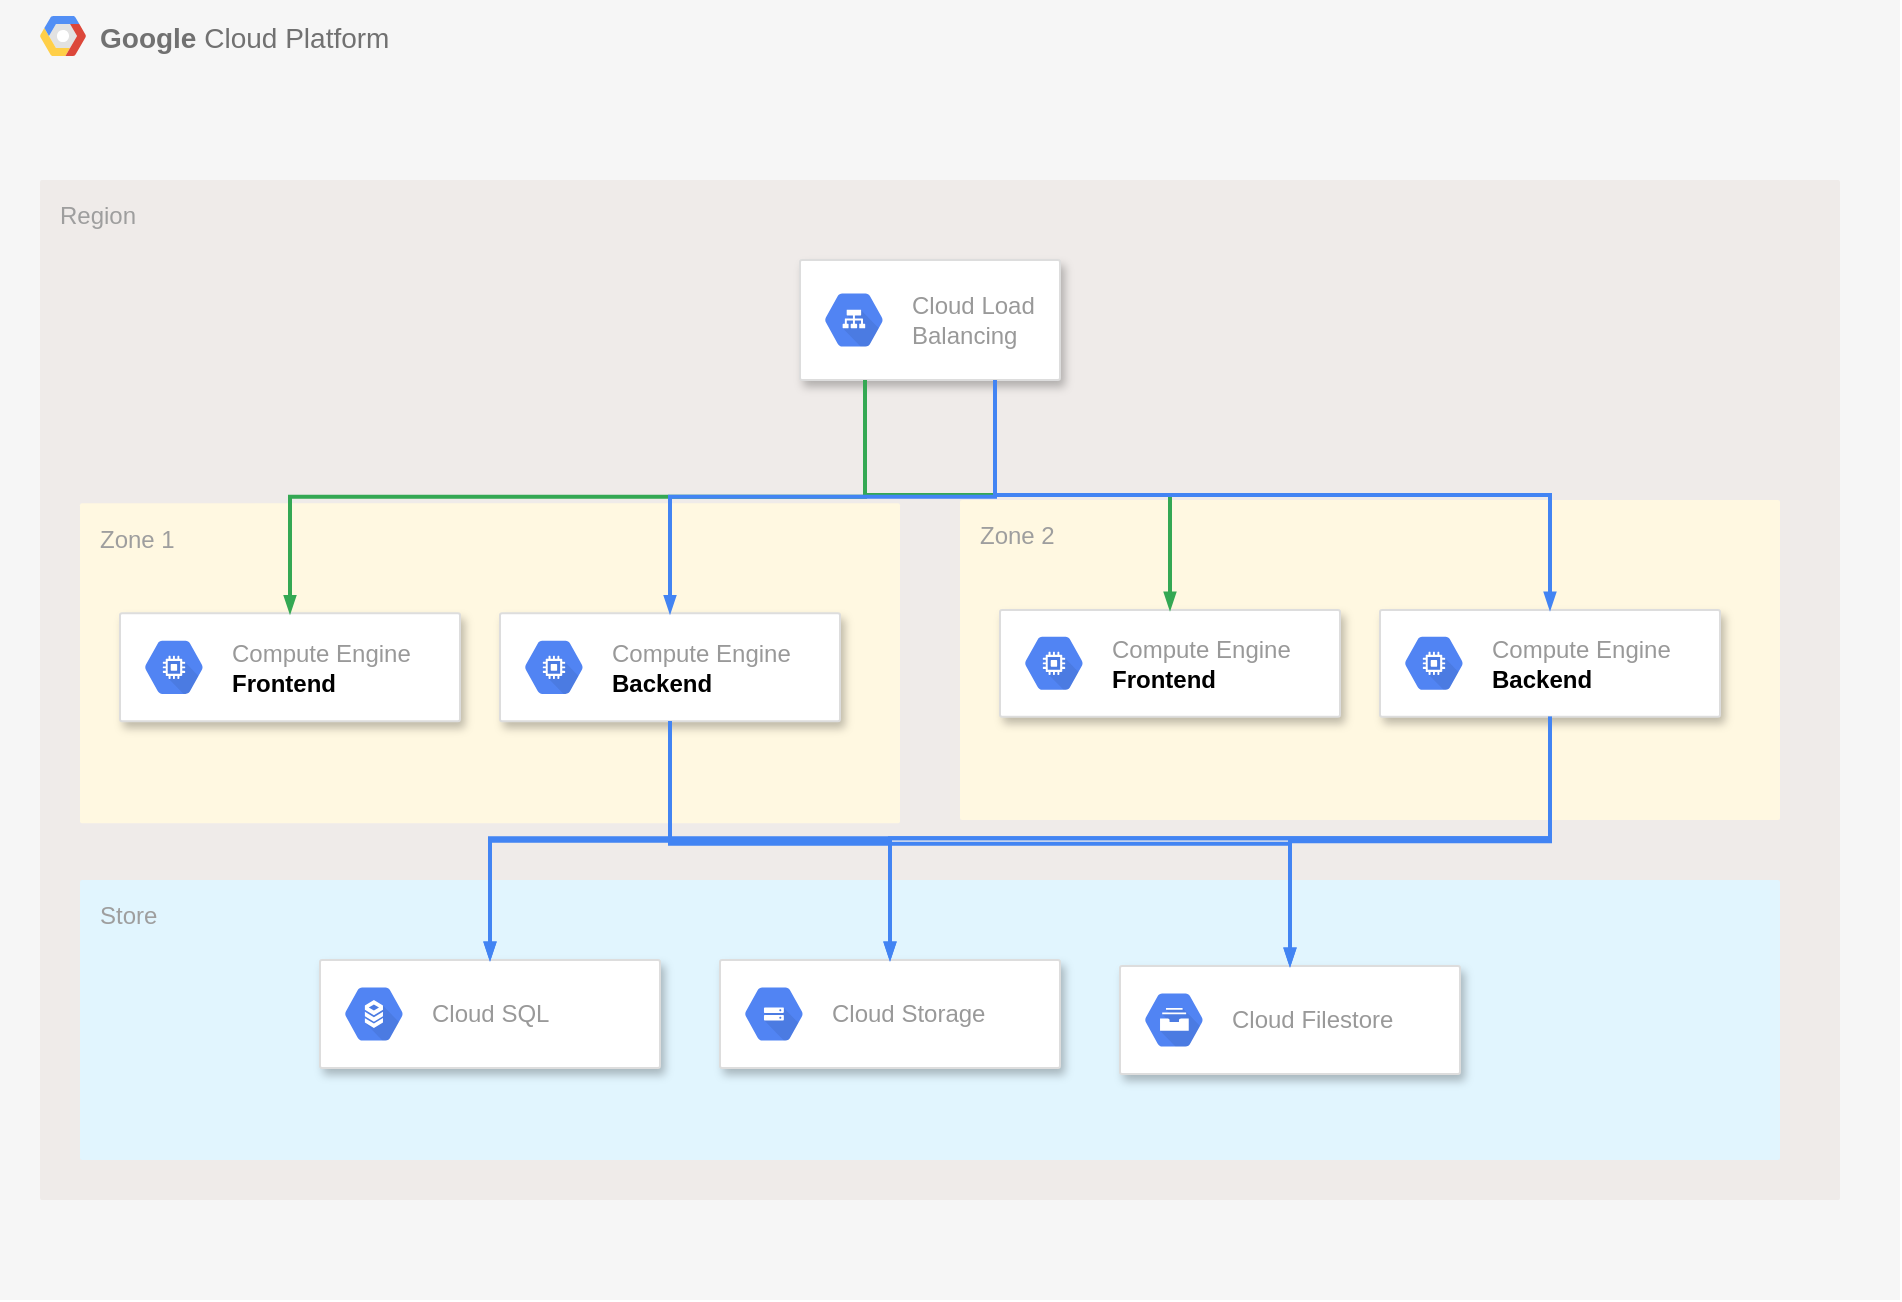 <mxfile version="14.9.4" type="github">
  <diagram id="6PX3Zy6xk37n_NbxaG_6" name="Page-1">
    <mxGraphModel dx="603" dy="370" grid="1" gridSize="10" guides="1" tooltips="1" connect="1" arrows="1" fold="1" page="1" pageScale="1" pageWidth="850" pageHeight="1100" math="0" shadow="0">
      <root>
        <mxCell id="0" />
        <mxCell id="1" parent="0" />
        <mxCell id="AK8qgQz5lmK5oM4tBW5K-3" value="&lt;b&gt;Google &lt;/b&gt;Cloud Platform" style="fillColor=#F6F6F6;strokeColor=none;shadow=0;gradientColor=none;fontSize=14;align=left;spacing=10;fontColor=#717171;9E9E9E;verticalAlign=top;spacingTop=-4;fontStyle=0;spacingLeft=40;html=1;container=0;" vertex="1" parent="1">
          <mxGeometry y="140" width="950" height="650" as="geometry" />
        </mxCell>
        <mxCell id="AK8qgQz5lmK5oM4tBW5K-4" value="" style="shape=mxgraph.gcp2.google_cloud_platform;fillColor=#F6F6F6;strokeColor=none;shadow=0;gradientColor=none;" vertex="1" parent="1">
          <mxGeometry x="20" y="148" width="23" height="20" as="geometry">
            <mxPoint x="20" y="10" as="offset" />
          </mxGeometry>
        </mxCell>
        <mxCell id="AK8qgQz5lmK5oM4tBW5K-18" value="Region" style="points=[[0,0,0],[0.25,0,0],[0.5,0,0],[0.75,0,0],[1,0,0],[1,0.25,0],[1,0.5,0],[1,0.75,0],[1,1,0],[0.75,1,0],[0.5,1,0],[0.25,1,0],[0,1,0],[0,0.75,0],[0,0.5,0],[0,0.25,0]];rounded=1;absoluteArcSize=1;arcSize=2;html=1;strokeColor=none;gradientColor=none;shadow=0;dashed=0;fontSize=12;fontColor=#9E9E9E;align=left;verticalAlign=top;spacing=10;spacingTop=-4;fillColor=#EFEBE9;" vertex="1" parent="1">
          <mxGeometry x="20" y="230" width="900" height="510" as="geometry" />
        </mxCell>
        <mxCell id="AK8qgQz5lmK5oM4tBW5K-20" value="Zone 1" style="points=[[0,0,0],[0.25,0,0],[0.5,0,0],[0.75,0,0],[1,0,0],[1,0.25,0],[1,0.5,0],[1,0.75,0],[1,1,0],[0.75,1,0],[0.5,1,0],[0.25,1,0],[0,1,0],[0,0.75,0],[0,0.5,0],[0,0.25,0]];rounded=1;absoluteArcSize=1;arcSize=2;html=1;strokeColor=none;gradientColor=none;shadow=0;dashed=0;fontSize=12;fontColor=#9E9E9E;align=left;verticalAlign=top;spacing=10;spacingTop=-4;fillColor=#FFF8E1;" vertex="1" parent="1">
          <mxGeometry x="40" y="391.67" width="410" height="160" as="geometry" />
        </mxCell>
        <mxCell id="AK8qgQz5lmK5oM4tBW5K-35" value="" style="strokeColor=#dddddd;shadow=1;strokeWidth=1;rounded=1;absoluteArcSize=1;arcSize=2;" vertex="1" parent="1">
          <mxGeometry x="60" y="446.68" width="170" height="54" as="geometry" />
        </mxCell>
        <mxCell id="AK8qgQz5lmK5oM4tBW5K-36" value="Compute Engine&lt;br&gt;&lt;font color=&quot;#000000&quot;&gt;&lt;b&gt;Frontend&lt;/b&gt;&lt;/font&gt;" style="dashed=0;connectable=0;html=1;fillColor=#5184F3;strokeColor=none;shape=mxgraph.gcp2.hexIcon;prIcon=compute_engine;part=1;labelPosition=right;verticalLabelPosition=middle;align=left;verticalAlign=middle;spacingLeft=5;fontColor=#999999;fontSize=12;" vertex="1" parent="AK8qgQz5lmK5oM4tBW5K-35">
          <mxGeometry y="0.5" width="44" height="39" relative="1" as="geometry">
            <mxPoint x="5" y="-19.5" as="offset" />
          </mxGeometry>
        </mxCell>
        <mxCell id="AK8qgQz5lmK5oM4tBW5K-45" value="" style="strokeColor=#dddddd;shadow=1;strokeWidth=1;rounded=1;absoluteArcSize=1;arcSize=2;" vertex="1" parent="1">
          <mxGeometry x="250" y="446.68" width="170" height="54" as="geometry" />
        </mxCell>
        <mxCell id="AK8qgQz5lmK5oM4tBW5K-46" value="Compute Engine&lt;br&gt;&lt;font color=&quot;#000000&quot;&gt;&lt;b&gt;Backend&lt;/b&gt;&lt;/font&gt;" style="dashed=0;connectable=0;html=1;fillColor=#5184F3;strokeColor=none;shape=mxgraph.gcp2.hexIcon;prIcon=compute_engine;part=1;labelPosition=right;verticalLabelPosition=middle;align=left;verticalAlign=middle;spacingLeft=5;fontColor=#999999;fontSize=12;" vertex="1" parent="AK8qgQz5lmK5oM4tBW5K-45">
          <mxGeometry y="0.5" width="44" height="39" relative="1" as="geometry">
            <mxPoint x="5" y="-19.5" as="offset" />
          </mxGeometry>
        </mxCell>
        <mxCell id="AK8qgQz5lmK5oM4tBW5K-49" value="Zone 2" style="points=[[0,0,0],[0.25,0,0],[0.5,0,0],[0.75,0,0],[1,0,0],[1,0.25,0],[1,0.5,0],[1,0.75,0],[1,1,0],[0.75,1,0],[0.5,1,0],[0.25,1,0],[0,1,0],[0,0.75,0],[0,0.5,0],[0,0.25,0]];rounded=1;absoluteArcSize=1;arcSize=2;html=1;strokeColor=none;gradientColor=none;shadow=0;dashed=0;fontSize=12;fontColor=#9E9E9E;align=left;verticalAlign=top;spacing=10;spacingTop=-4;fillColor=#FFF8E1;" vertex="1" parent="1">
          <mxGeometry x="480" y="390" width="410" height="160" as="geometry" />
        </mxCell>
        <mxCell id="AK8qgQz5lmK5oM4tBW5K-50" value="" style="strokeColor=#dddddd;shadow=1;strokeWidth=1;rounded=1;absoluteArcSize=1;arcSize=2;" vertex="1" parent="1">
          <mxGeometry x="500" y="445.01" width="170" height="53.33" as="geometry" />
        </mxCell>
        <mxCell id="AK8qgQz5lmK5oM4tBW5K-51" value="Compute Engine&lt;br&gt;&lt;font color=&quot;#000000&quot;&gt;&lt;b&gt;Frontend&lt;/b&gt;&lt;/font&gt;" style="dashed=0;connectable=0;html=1;fillColor=#5184F3;strokeColor=none;shape=mxgraph.gcp2.hexIcon;prIcon=compute_engine;part=1;labelPosition=right;verticalLabelPosition=middle;align=left;verticalAlign=middle;spacingLeft=5;fontColor=#999999;fontSize=12;" vertex="1" parent="AK8qgQz5lmK5oM4tBW5K-50">
          <mxGeometry y="0.5" width="44" height="39" relative="1" as="geometry">
            <mxPoint x="5" y="-19.5" as="offset" />
          </mxGeometry>
        </mxCell>
        <mxCell id="AK8qgQz5lmK5oM4tBW5K-52" value="" style="strokeColor=#dddddd;shadow=1;strokeWidth=1;rounded=1;absoluteArcSize=1;arcSize=2;" vertex="1" parent="1">
          <mxGeometry x="690" y="445.01" width="170" height="53.33" as="geometry" />
        </mxCell>
        <mxCell id="AK8qgQz5lmK5oM4tBW5K-53" value="Compute Engine&lt;br&gt;&lt;font color=&quot;#000000&quot;&gt;&lt;b&gt;Backend&lt;/b&gt;&lt;/font&gt;" style="dashed=0;connectable=0;html=1;fillColor=#5184F3;strokeColor=none;shape=mxgraph.gcp2.hexIcon;prIcon=compute_engine;part=1;labelPosition=right;verticalLabelPosition=middle;align=left;verticalAlign=middle;spacingLeft=5;fontColor=#999999;fontSize=12;" vertex="1" parent="AK8qgQz5lmK5oM4tBW5K-52">
          <mxGeometry y="0.5" width="44" height="39" relative="1" as="geometry">
            <mxPoint x="5" y="-19.5" as="offset" />
          </mxGeometry>
        </mxCell>
        <mxCell id="AK8qgQz5lmK5oM4tBW5K-54" value="" style="strokeColor=#dddddd;shadow=1;strokeWidth=1;rounded=1;absoluteArcSize=1;arcSize=2;glass=0;sketch=0;" vertex="1" parent="1">
          <mxGeometry x="400" y="270" width="130" height="60" as="geometry" />
        </mxCell>
        <mxCell id="AK8qgQz5lmK5oM4tBW5K-55" value="Cloud Load&#xa;Balancing" style="dashed=0;connectable=0;html=1;fillColor=#5184F3;strokeColor=none;shape=mxgraph.gcp2.hexIcon;prIcon=cloud_load_balancing;part=1;labelPosition=right;verticalLabelPosition=middle;align=left;verticalAlign=middle;spacingLeft=5;fontColor=#999999;fontSize=12;" vertex="1" parent="AK8qgQz5lmK5oM4tBW5K-54">
          <mxGeometry y="0.5" width="44" height="39" relative="1" as="geometry">
            <mxPoint x="5" y="-19.5" as="offset" />
          </mxGeometry>
        </mxCell>
        <mxCell id="AK8qgQz5lmK5oM4tBW5K-60" value="Store" style="points=[[0,0,0],[0.25,0,0],[0.5,0,0],[0.75,0,0],[1,0,0],[1,0.25,0],[1,0.5,0],[1,0.75,0],[1,1,0],[0.75,1,0],[0.5,1,0],[0.25,1,0],[0,1,0],[0,0.75,0],[0,0.5,0],[0,0.25,0]];rounded=1;absoluteArcSize=1;arcSize=2;html=1;strokeColor=none;gradientColor=none;shadow=0;dashed=0;fontSize=12;fontColor=#9E9E9E;align=left;verticalAlign=top;spacing=10;spacingTop=-4;fillColor=#E1F5FE;glass=0;sketch=0;" vertex="1" parent="1">
          <mxGeometry x="40" y="580" width="850" height="140" as="geometry" />
        </mxCell>
        <mxCell id="AK8qgQz5lmK5oM4tBW5K-58" value="" style="strokeColor=#dddddd;shadow=1;strokeWidth=1;rounded=1;absoluteArcSize=1;arcSize=2;glass=0;sketch=0;" vertex="1" parent="1">
          <mxGeometry x="160" y="620" width="170" height="54" as="geometry" />
        </mxCell>
        <mxCell id="AK8qgQz5lmK5oM4tBW5K-59" value="Cloud SQL" style="dashed=0;connectable=0;html=1;fillColor=#5184F3;strokeColor=none;shape=mxgraph.gcp2.hexIcon;prIcon=cloud_sql;part=1;labelPosition=right;verticalLabelPosition=middle;align=left;verticalAlign=middle;spacingLeft=5;fontColor=#999999;fontSize=12;" vertex="1" parent="AK8qgQz5lmK5oM4tBW5K-58">
          <mxGeometry y="0.5" width="44" height="39" relative="1" as="geometry">
            <mxPoint x="5" y="-19.5" as="offset" />
          </mxGeometry>
        </mxCell>
        <mxCell id="AK8qgQz5lmK5oM4tBW5K-56" value="" style="strokeColor=#dddddd;shadow=1;strokeWidth=1;rounded=1;absoluteArcSize=1;arcSize=2;glass=0;sketch=0;" vertex="1" parent="1">
          <mxGeometry x="360" y="620" width="170" height="54" as="geometry" />
        </mxCell>
        <mxCell id="AK8qgQz5lmK5oM4tBW5K-57" value="Cloud Storage" style="dashed=0;connectable=0;html=1;fillColor=#5184F3;strokeColor=none;shape=mxgraph.gcp2.hexIcon;prIcon=cloud_storage;part=1;labelPosition=right;verticalLabelPosition=middle;align=left;verticalAlign=middle;spacingLeft=5;fontColor=#999999;fontSize=12;" vertex="1" parent="AK8qgQz5lmK5oM4tBW5K-56">
          <mxGeometry y="0.5" width="44" height="39" relative="1" as="geometry">
            <mxPoint x="5" y="-19.5" as="offset" />
          </mxGeometry>
        </mxCell>
        <mxCell id="AK8qgQz5lmK5oM4tBW5K-61" value="" style="strokeColor=#dddddd;shadow=1;strokeWidth=1;rounded=1;absoluteArcSize=1;arcSize=2;glass=0;sketch=0;" vertex="1" parent="1">
          <mxGeometry x="560" y="623" width="170" height="54" as="geometry" />
        </mxCell>
        <mxCell id="AK8qgQz5lmK5oM4tBW5K-62" value="Cloud Filestore" style="dashed=0;connectable=0;html=1;fillColor=#5184F3;strokeColor=none;shape=mxgraph.gcp2.hexIcon;prIcon=cloud_filestore;part=1;labelPosition=right;verticalLabelPosition=middle;align=left;verticalAlign=middle;spacingLeft=5;fontColor=#999999;fontSize=12;" vertex="1" parent="AK8qgQz5lmK5oM4tBW5K-61">
          <mxGeometry y="0.5" width="44" height="39" relative="1" as="geometry">
            <mxPoint x="5" y="-19.5" as="offset" />
          </mxGeometry>
        </mxCell>
        <mxCell id="AK8qgQz5lmK5oM4tBW5K-65" value="" style="edgeStyle=orthogonalEdgeStyle;fontSize=12;html=1;endArrow=blockThin;endFill=1;rounded=0;strokeWidth=2;endSize=4;startSize=4;dashed=0;strokeColor=#4284F3;exitX=0.5;exitY=1;exitDx=0;exitDy=0;" edge="1" parent="1" source="AK8qgQz5lmK5oM4tBW5K-45" target="AK8qgQz5lmK5oM4tBW5K-58">
          <mxGeometry y="80" width="100" as="geometry">
            <mxPoint x="350" y="540" as="sourcePoint" />
            <mxPoint x="450" y="540" as="targetPoint" />
          </mxGeometry>
        </mxCell>
        <mxCell id="AK8qgQz5lmK5oM4tBW5K-66" value="" style="edgeStyle=orthogonalEdgeStyle;fontSize=12;html=1;endArrow=blockThin;endFill=1;rounded=0;strokeWidth=2;endSize=4;startSize=4;dashed=0;strokeColor=#4284F3;exitX=0.5;exitY=1;exitDx=0;exitDy=0;entryX=0.5;entryY=0;entryDx=0;entryDy=0;" edge="1" parent="1" source="AK8qgQz5lmK5oM4tBW5K-52" target="AK8qgQz5lmK5oM4tBW5K-58">
          <mxGeometry y="80" width="100" as="geometry">
            <mxPoint x="680" y="570" as="sourcePoint" />
            <mxPoint x="780" y="570" as="targetPoint" />
          </mxGeometry>
        </mxCell>
        <mxCell id="AK8qgQz5lmK5oM4tBW5K-67" value="" style="edgeStyle=orthogonalEdgeStyle;fontSize=12;html=1;endArrow=blockThin;endFill=1;rounded=0;strokeWidth=2;endSize=4;startSize=4;dashed=0;strokeColor=#4284F3;entryX=0.5;entryY=0;entryDx=0;entryDy=0;exitX=0.5;exitY=1;exitDx=0;exitDy=0;" edge="1" parent="1" source="AK8qgQz5lmK5oM4tBW5K-52" target="AK8qgQz5lmK5oM4tBW5K-56">
          <mxGeometry y="80" width="100" as="geometry">
            <mxPoint x="750" y="590" as="sourcePoint" />
            <mxPoint x="850" y="590" as="targetPoint" />
          </mxGeometry>
        </mxCell>
        <mxCell id="AK8qgQz5lmK5oM4tBW5K-68" value="" style="edgeStyle=orthogonalEdgeStyle;fontSize=12;html=1;endArrow=blockThin;endFill=1;rounded=0;strokeWidth=2;endSize=4;startSize=4;dashed=0;strokeColor=#4284F3;entryX=0.5;entryY=0;entryDx=0;entryDy=0;exitX=0.5;exitY=1;exitDx=0;exitDy=0;" edge="1" parent="1" source="AK8qgQz5lmK5oM4tBW5K-52" target="AK8qgQz5lmK5oM4tBW5K-61">
          <mxGeometry y="80" width="100" as="geometry">
            <mxPoint x="380" y="530" as="sourcePoint" />
            <mxPoint x="480" y="530" as="targetPoint" />
          </mxGeometry>
        </mxCell>
        <mxCell id="AK8qgQz5lmK5oM4tBW5K-71" value="" style="edgeStyle=orthogonalEdgeStyle;fontSize=12;html=1;endArrow=blockThin;endFill=1;rounded=0;strokeWidth=2;endSize=4;startSize=4;dashed=0;strokeColor=#4284F3;exitX=0.5;exitY=1;exitDx=0;exitDy=0;entryX=0.5;entryY=0;entryDx=0;entryDy=0;" edge="1" parent="1" source="AK8qgQz5lmK5oM4tBW5K-45" target="AK8qgQz5lmK5oM4tBW5K-56">
          <mxGeometry y="80" width="100" as="geometry">
            <mxPoint x="370" y="520" as="sourcePoint" />
            <mxPoint x="470" y="520" as="targetPoint" />
          </mxGeometry>
        </mxCell>
        <mxCell id="AK8qgQz5lmK5oM4tBW5K-72" value="" style="edgeStyle=orthogonalEdgeStyle;fontSize=12;html=1;endArrow=blockThin;endFill=1;rounded=0;strokeWidth=2;endSize=4;startSize=4;dashed=0;strokeColor=#4284F3;entryX=0.5;entryY=0;entryDx=0;entryDy=0;exitX=0.5;exitY=1;exitDx=0;exitDy=0;" edge="1" parent="1" source="AK8qgQz5lmK5oM4tBW5K-45" target="AK8qgQz5lmK5oM4tBW5K-61">
          <mxGeometry y="80" width="100" as="geometry">
            <mxPoint x="460" y="530" as="sourcePoint" />
            <mxPoint x="560" y="530" as="targetPoint" />
          </mxGeometry>
        </mxCell>
        <mxCell id="AK8qgQz5lmK5oM4tBW5K-75" value="" style="edgeStyle=orthogonalEdgeStyle;fontSize=12;html=1;endArrow=blockThin;endFill=1;rounded=0;strokeWidth=2;endSize=4;startSize=4;strokeColor=#34A853;dashed=0;exitX=0.25;exitY=1;exitDx=0;exitDy=0;" edge="1" parent="1" source="AK8qgQz5lmK5oM4tBW5K-54" target="AK8qgQz5lmK5oM4tBW5K-50">
          <mxGeometry y="80" width="100" as="geometry">
            <mxPoint x="460" y="360" as="sourcePoint" />
            <mxPoint x="560" y="360" as="targetPoint" />
          </mxGeometry>
        </mxCell>
        <mxCell id="AK8qgQz5lmK5oM4tBW5K-76" value="" style="edgeStyle=orthogonalEdgeStyle;fontSize=12;html=1;endArrow=blockThin;endFill=1;rounded=0;strokeWidth=2;endSize=4;startSize=4;strokeColor=#34A853;dashed=0;exitX=0.25;exitY=1;exitDx=0;exitDy=0;" edge="1" parent="1" source="AK8qgQz5lmK5oM4tBW5K-54" target="AK8qgQz5lmK5oM4tBW5K-35">
          <mxGeometry y="80" width="100" as="geometry">
            <mxPoint x="310" y="360" as="sourcePoint" />
            <mxPoint x="410" y="360" as="targetPoint" />
          </mxGeometry>
        </mxCell>
        <mxCell id="AK8qgQz5lmK5oM4tBW5K-77" value="" style="edgeStyle=orthogonalEdgeStyle;fontSize=12;html=1;endArrow=blockThin;endFill=1;rounded=0;strokeWidth=2;endSize=4;startSize=4;dashed=0;strokeColor=#4284F3;exitX=0.75;exitY=1;exitDx=0;exitDy=0;entryX=0.5;entryY=0;entryDx=0;entryDy=0;" edge="1" parent="1" source="AK8qgQz5lmK5oM4tBW5K-54" target="AK8qgQz5lmK5oM4tBW5K-52">
          <mxGeometry y="80" width="100" as="geometry">
            <mxPoint x="610" y="340" as="sourcePoint" />
            <mxPoint x="710" y="340" as="targetPoint" />
          </mxGeometry>
        </mxCell>
        <mxCell id="AK8qgQz5lmK5oM4tBW5K-78" value="" style="edgeStyle=orthogonalEdgeStyle;fontSize=12;html=1;endArrow=blockThin;endFill=1;rounded=0;strokeWidth=2;endSize=4;startSize=4;dashed=0;strokeColor=#4284F3;exitX=0.75;exitY=1;exitDx=0;exitDy=0;entryX=0.5;entryY=0;entryDx=0;entryDy=0;" edge="1" parent="1" source="AK8qgQz5lmK5oM4tBW5K-54" target="AK8qgQz5lmK5oM4tBW5K-45">
          <mxGeometry y="80" width="100" as="geometry">
            <mxPoint x="630" y="340" as="sourcePoint" />
            <mxPoint x="730" y="340" as="targetPoint" />
          </mxGeometry>
        </mxCell>
      </root>
    </mxGraphModel>
  </diagram>
</mxfile>
